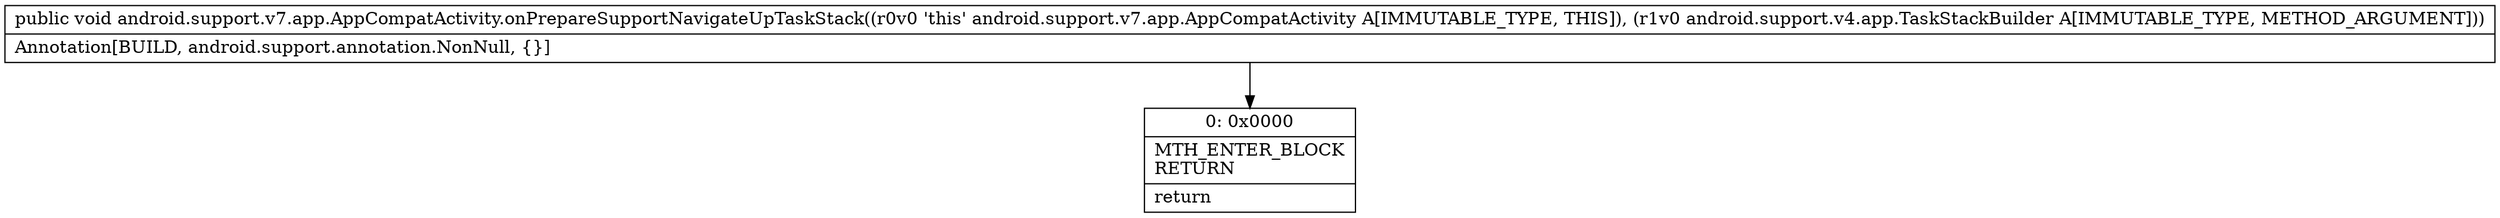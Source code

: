 digraph "CFG forandroid.support.v7.app.AppCompatActivity.onPrepareSupportNavigateUpTaskStack(Landroid\/support\/v4\/app\/TaskStackBuilder;)V" {
Node_0 [shape=record,label="{0\:\ 0x0000|MTH_ENTER_BLOCK\lRETURN\l|return\l}"];
MethodNode[shape=record,label="{public void android.support.v7.app.AppCompatActivity.onPrepareSupportNavigateUpTaskStack((r0v0 'this' android.support.v7.app.AppCompatActivity A[IMMUTABLE_TYPE, THIS]), (r1v0 android.support.v4.app.TaskStackBuilder A[IMMUTABLE_TYPE, METHOD_ARGUMENT]))  | Annotation[BUILD, android.support.annotation.NonNull, \{\}]\l}"];
MethodNode -> Node_0;
}

